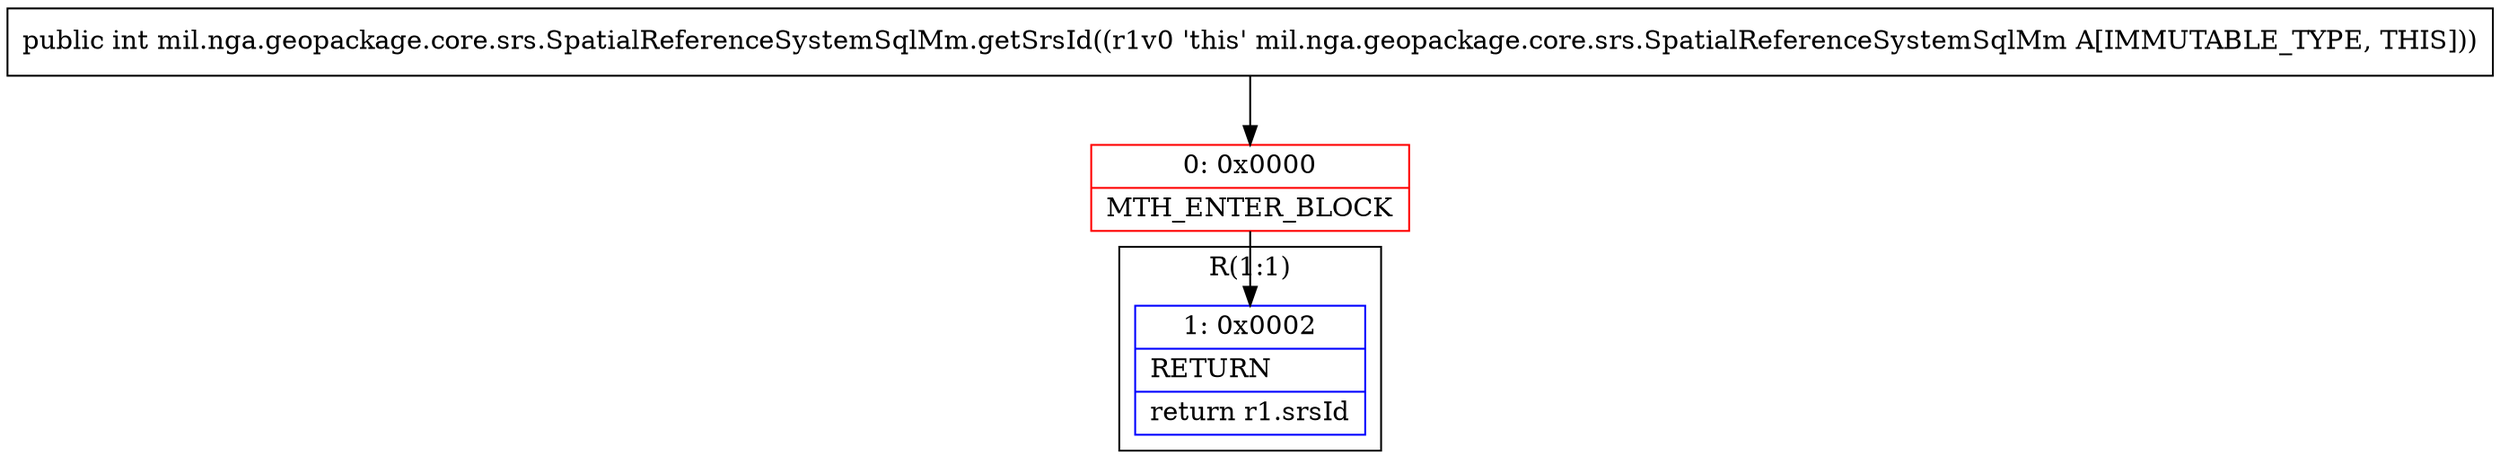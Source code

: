digraph "CFG formil.nga.geopackage.core.srs.SpatialReferenceSystemSqlMm.getSrsId()I" {
subgraph cluster_Region_1961908833 {
label = "R(1:1)";
node [shape=record,color=blue];
Node_1 [shape=record,label="{1\:\ 0x0002|RETURN\l|return r1.srsId\l}"];
}
Node_0 [shape=record,color=red,label="{0\:\ 0x0000|MTH_ENTER_BLOCK\l}"];
MethodNode[shape=record,label="{public int mil.nga.geopackage.core.srs.SpatialReferenceSystemSqlMm.getSrsId((r1v0 'this' mil.nga.geopackage.core.srs.SpatialReferenceSystemSqlMm A[IMMUTABLE_TYPE, THIS])) }"];
MethodNode -> Node_0;
Node_0 -> Node_1;
}

